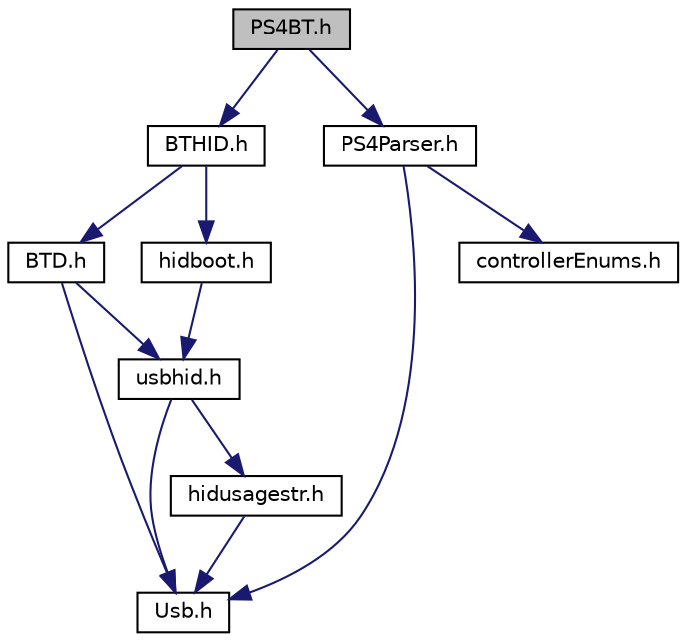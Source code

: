 digraph "PS4BT.h"
{
  edge [fontname="Helvetica",fontsize="10",labelfontname="Helvetica",labelfontsize="10"];
  node [fontname="Helvetica",fontsize="10",shape=record];
  Node1 [label="PS4BT.h",height=0.2,width=0.4,color="black", fillcolor="grey75", style="filled" fontcolor="black"];
  Node1 -> Node2 [color="midnightblue",fontsize="10",style="solid",fontname="Helvetica"];
  Node2 [label="BTHID.h",height=0.2,width=0.4,color="black", fillcolor="white", style="filled",URL="$_b_t_h_i_d_8h.html"];
  Node2 -> Node3 [color="midnightblue",fontsize="10",style="solid",fontname="Helvetica"];
  Node3 [label="BTD.h",height=0.2,width=0.4,color="black", fillcolor="white", style="filled",URL="$_b_t_d_8h.html"];
  Node3 -> Node4 [color="midnightblue",fontsize="10",style="solid",fontname="Helvetica"];
  Node4 [label="Usb.h",height=0.2,width=0.4,color="black", fillcolor="white", style="filled",URL="$_usb_8h.html"];
  Node3 -> Node5 [color="midnightblue",fontsize="10",style="solid",fontname="Helvetica"];
  Node5 [label="usbhid.h",height=0.2,width=0.4,color="black", fillcolor="white", style="filled",URL="$usbhid_8h.html"];
  Node5 -> Node4 [color="midnightblue",fontsize="10",style="solid",fontname="Helvetica"];
  Node5 -> Node6 [color="midnightblue",fontsize="10",style="solid",fontname="Helvetica"];
  Node6 [label="hidusagestr.h",height=0.2,width=0.4,color="black", fillcolor="white", style="filled",URL="$hidusagestr_8h.html"];
  Node6 -> Node4 [color="midnightblue",fontsize="10",style="solid",fontname="Helvetica"];
  Node2 -> Node7 [color="midnightblue",fontsize="10",style="solid",fontname="Helvetica"];
  Node7 [label="hidboot.h",height=0.2,width=0.4,color="black", fillcolor="white", style="filled",URL="$hidboot_8h.html"];
  Node7 -> Node5 [color="midnightblue",fontsize="10",style="solid",fontname="Helvetica"];
  Node1 -> Node8 [color="midnightblue",fontsize="10",style="solid",fontname="Helvetica"];
  Node8 [label="PS4Parser.h",height=0.2,width=0.4,color="black", fillcolor="white", style="filled",URL="$_p_s4_parser_8h.html"];
  Node8 -> Node4 [color="midnightblue",fontsize="10",style="solid",fontname="Helvetica"];
  Node8 -> Node9 [color="midnightblue",fontsize="10",style="solid",fontname="Helvetica"];
  Node9 [label="controllerEnums.h",height=0.2,width=0.4,color="black", fillcolor="white", style="filled",URL="$controller_enums_8h.html"];
}
